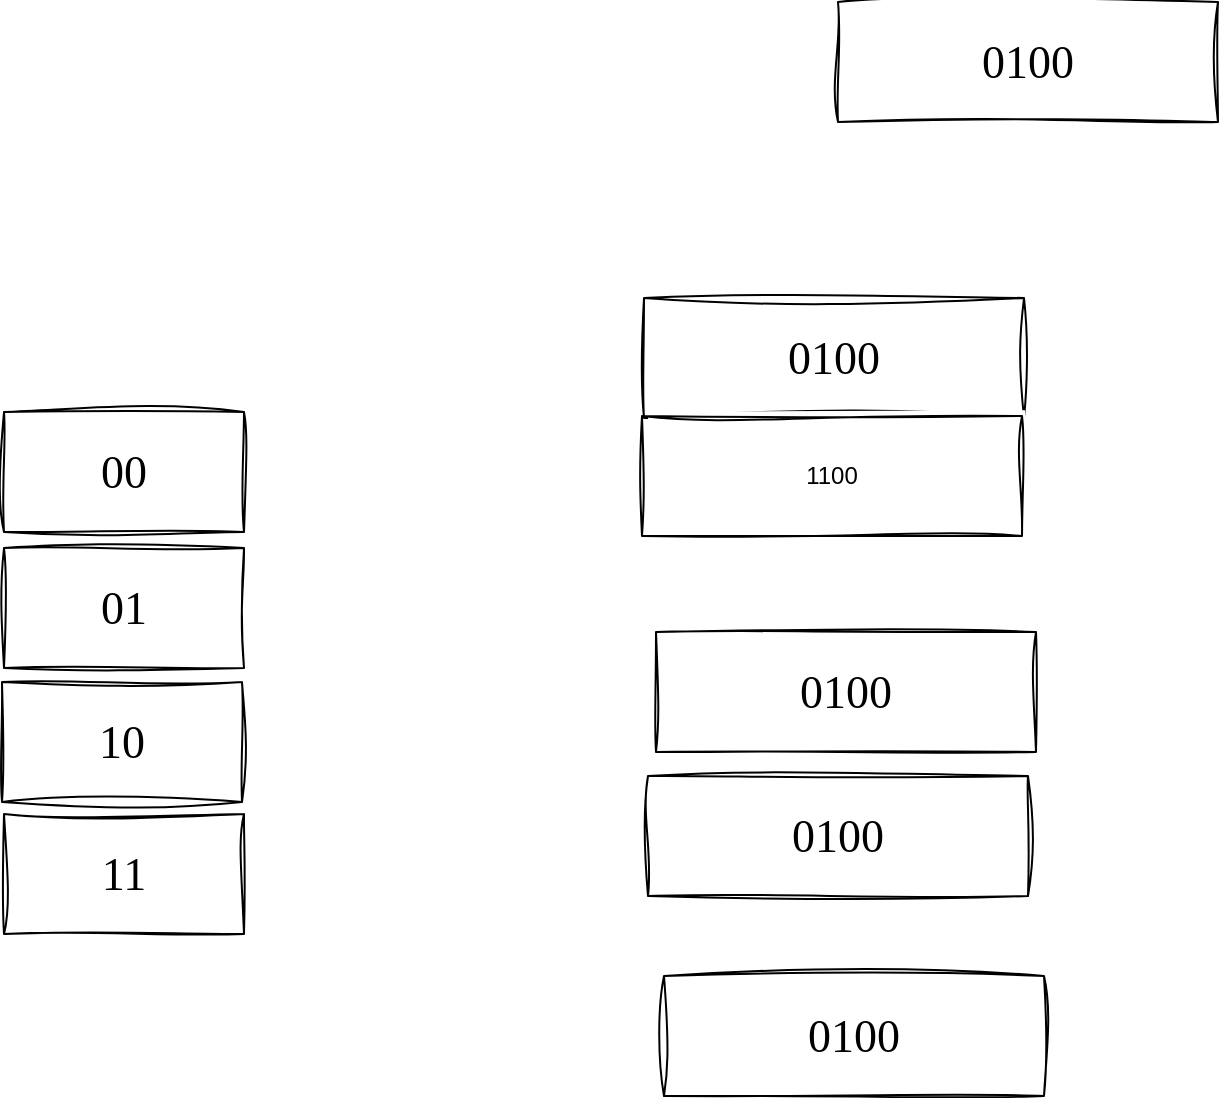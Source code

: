 <mxfile version="22.0.8" type="github">
  <diagram name="第 1 页" id="Q8duIhHhUfBPON7KNC7M">
    <mxGraphModel dx="1594" dy="1517" grid="0" gridSize="10" guides="0" tooltips="1" connect="1" arrows="1" fold="1" page="0" pageScale="1" pageWidth="827" pageHeight="1169" math="0" shadow="0">
      <root>
        <mxCell id="0" />
        <mxCell id="1" parent="0" />
        <mxCell id="cExm4EOuze4kh879jA_V-1" value="&lt;font face=&quot;Comic Sans MS&quot; style=&quot;font-size: 23px;&quot;&gt;00&lt;/font&gt;" style="rounded=0;whiteSpace=wrap;html=1;sketch=1;curveFitting=1;jiggle=2;" vertex="1" parent="1">
          <mxGeometry x="-701" y="-99" width="120" height="60" as="geometry" />
        </mxCell>
        <mxCell id="cExm4EOuze4kh879jA_V-2" value="&lt;font face=&quot;Comic Sans MS&quot; style=&quot;font-size: 23px;&quot;&gt;01&lt;/font&gt;" style="rounded=0;whiteSpace=wrap;html=1;sketch=1;curveFitting=1;jiggle=2;" vertex="1" parent="1">
          <mxGeometry x="-701" y="-31" width="120" height="60" as="geometry" />
        </mxCell>
        <mxCell id="cExm4EOuze4kh879jA_V-3" value="&lt;font face=&quot;Comic Sans MS&quot;&gt;&lt;span style=&quot;font-size: 23px;&quot;&gt;10&lt;/span&gt;&lt;/font&gt;" style="rounded=0;whiteSpace=wrap;html=1;sketch=1;curveFitting=1;jiggle=2;" vertex="1" parent="1">
          <mxGeometry x="-702" y="36" width="120" height="60" as="geometry" />
        </mxCell>
        <mxCell id="cExm4EOuze4kh879jA_V-7" value="&lt;font face=&quot;Comic Sans MS&quot;&gt;&lt;span style=&quot;font-size: 23px;&quot;&gt;11&lt;/span&gt;&lt;/font&gt;" style="rounded=0;whiteSpace=wrap;html=1;sketch=1;curveFitting=1;jiggle=2;" vertex="1" parent="1">
          <mxGeometry x="-701" y="102" width="120" height="60" as="geometry" />
        </mxCell>
        <mxCell id="cExm4EOuze4kh879jA_V-8" value="&lt;font face=&quot;Comic Sans MS&quot;&gt;&lt;span style=&quot;font-size: 23px;&quot;&gt;0100&lt;/span&gt;&lt;/font&gt;" style="rounded=0;whiteSpace=wrap;html=1;sketch=1;curveFitting=1;jiggle=2;" vertex="1" parent="1">
          <mxGeometry x="-381" y="-156" width="190" height="60" as="geometry" />
        </mxCell>
        <mxCell id="cExm4EOuze4kh879jA_V-9" value="&lt;font face=&quot;Comic Sans MS&quot;&gt;&lt;span style=&quot;font-size: 23px;&quot;&gt;0100&lt;/span&gt;&lt;/font&gt;" style="rounded=0;whiteSpace=wrap;html=1;sketch=1;curveFitting=1;jiggle=2;" vertex="1" parent="1">
          <mxGeometry x="-371" y="183" width="190" height="60" as="geometry" />
        </mxCell>
        <mxCell id="cExm4EOuze4kh879jA_V-10" value="&lt;font face=&quot;Comic Sans MS&quot;&gt;&lt;span style=&quot;font-size: 23px;&quot;&gt;0100&lt;/span&gt;&lt;/font&gt;" style="rounded=0;whiteSpace=wrap;html=1;sketch=1;curveFitting=1;jiggle=2;" vertex="1" parent="1">
          <mxGeometry x="-284" y="-304" width="190" height="60" as="geometry" />
        </mxCell>
        <mxCell id="cExm4EOuze4kh879jA_V-11" value="1100" style="rounded=0;whiteSpace=wrap;html=1;sketch=1;curveFitting=1;jiggle=2;" vertex="1" parent="1">
          <mxGeometry x="-382" y="-97" width="190" height="60" as="geometry" />
        </mxCell>
        <mxCell id="cExm4EOuze4kh879jA_V-12" value="&lt;font face=&quot;Comic Sans MS&quot;&gt;&lt;span style=&quot;font-size: 23px;&quot;&gt;0100&lt;/span&gt;&lt;/font&gt;" style="rounded=0;whiteSpace=wrap;html=1;sketch=1;curveFitting=1;jiggle=2;" vertex="1" parent="1">
          <mxGeometry x="-375" y="11" width="190" height="60" as="geometry" />
        </mxCell>
        <mxCell id="cExm4EOuze4kh879jA_V-13" value="&lt;font face=&quot;Comic Sans MS&quot;&gt;&lt;span style=&quot;font-size: 23px;&quot;&gt;0100&lt;/span&gt;&lt;/font&gt;" style="rounded=0;whiteSpace=wrap;html=1;sketch=1;curveFitting=1;jiggle=2;" vertex="1" parent="1">
          <mxGeometry x="-379" y="83" width="190" height="60" as="geometry" />
        </mxCell>
      </root>
    </mxGraphModel>
  </diagram>
</mxfile>
